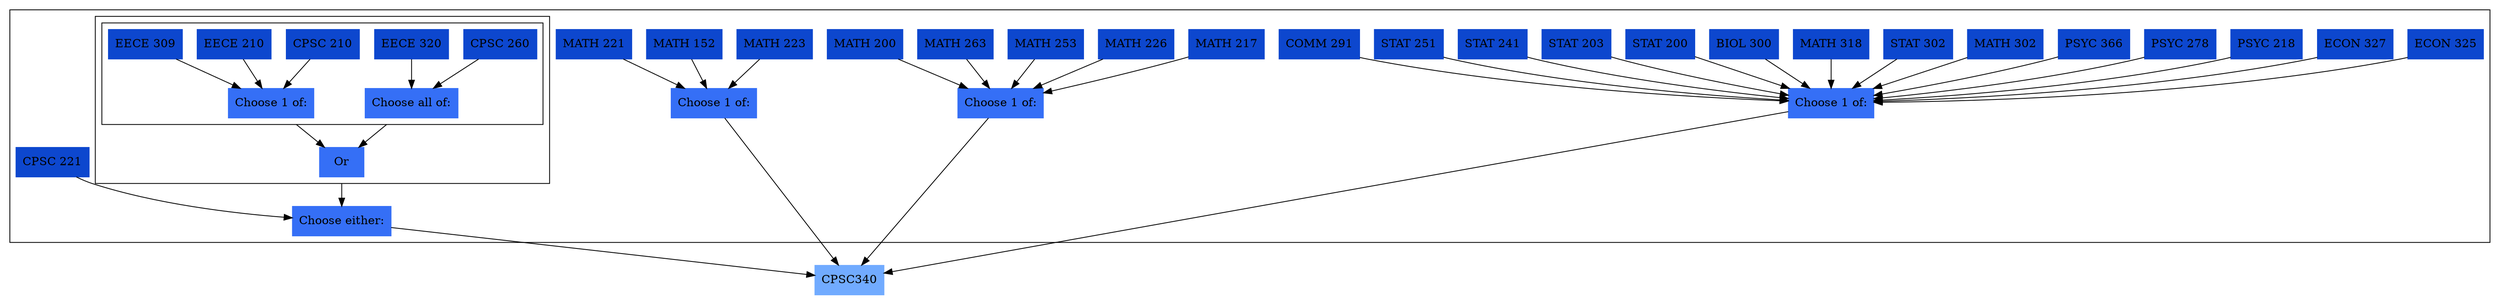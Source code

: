 // CPSC340
digraph {
	node [color="#0D47CE" shape=box style=filled]
	compound=true label=""
	CPSC340 [color="#71ABFF" style=filled]
	Initial [label="Choose 1 of:" color="#356FF6" shape=box]
	Initial -> CPSC340
	and1 [label="Choose 1 of:" color="#356FF6" shape=box]
	and1 -> CPSC340
	and2 [label="Choose 1 of:" color="#356FF6" shape=box]
	and2 -> CPSC340
	and3 [label="Choose either:" color="#356FF6" shape=box]
	and3 -> CPSC340
	// Hello world!
	subgraph cluster0 {
		"MATH 152" -> Initial
		"MATH 221" -> Initial
		"MATH 223" -> Initial
		// Hello world!
		subgraph cluster1 {
			// Hello world!
			subgraph cluster2 {
			}
			// Hello world!
			subgraph cluster2 {
			}
			// Hello world!
			subgraph cluster2 {
			}
		}
		"MATH 200" -> and1
		"MATH 217" -> and1
		"MATH 226" -> and1
		"MATH 253" -> and1
		"MATH 263" -> and1
		// Hello world!
		subgraph cluster1 {
			// Hello world!
			subgraph cluster2 {
			}
			// Hello world!
			subgraph cluster2 {
			}
			// Hello world!
			subgraph cluster2 {
			}
			// Hello world!
			subgraph cluster2 {
			}
			// Hello world!
			subgraph cluster2 {
			}
		}
		"STAT 200" -> and2
		"STAT 203" -> and2
		"STAT 241" -> and2
		"STAT 251" -> and2
		"COMM 291" -> and2
		"ECON 325" -> and2
		"ECON 327" -> and2
		"PSYC 218" -> and2
		"PSYC 278" -> and2
		"PSYC 366" -> and2
		"MATH 302" -> and2
		"STAT 302" -> and2
		"MATH 318" -> and2
		"BIOL 300" -> and2
		// Hello world!
		subgraph cluster1 {
			// Hello world!
			subgraph cluster2 {
			}
			// Hello world!
			subgraph cluster2 {
			}
			// Hello world!
			subgraph cluster2 {
			}
			// Hello world!
			subgraph cluster2 {
			}
			// Hello world!
			subgraph cluster2 {
			}
			// Hello world!
			subgraph cluster2 {
			}
			// Hello world!
			subgraph cluster2 {
			}
			// Hello world!
			subgraph cluster2 {
			}
			// Hello world!
			subgraph cluster2 {
			}
			// Hello world!
			subgraph cluster2 {
			}
			// Hello world!
			subgraph cluster2 {
			}
			// Hello world!
			subgraph cluster2 {
			}
			// Hello world!
			subgraph cluster2 {
			}
			// Hello world!
			subgraph cluster2 {
			}
		}
		"CPSC 221" -> and3
		or0 [label=Or color="#356FF6" shape=box]
		or0 -> and3 [lhead=cluster0 ltail=cluster1]
		// Hello world!
		subgraph cluster1 {
			// Hello world!
			subgraph cluster2 {
			}
			and4 [label="Choose all of:" color="#356FF6" shape=box]
			and4 -> or0 [lhead=cluster1 ltail=cluster2]
			and5 [label="Choose 1 of:" color="#356FF6" shape=box]
			and5 -> or0 [lhead=cluster1 ltail=cluster2]
			// Hello world!
			subgraph cluster2 {
				"CPSC 260" -> and4
				"EECE 320" -> and4
				// Hello world!
				subgraph cluster3 {
					// Hello world!
					subgraph cluster4 {
					}
					// Hello world!
					subgraph cluster4 {
					}
				}
				"CPSC 210" -> and5
				"EECE 210" -> and5
				"EECE 309" -> and5
				// Hello world!
				subgraph cluster3 {
					// Hello world!
					subgraph cluster4 {
					}
					// Hello world!
					subgraph cluster4 {
					}
					// Hello world!
					subgraph cluster4 {
					}
				}
			}
		}
	}
}

